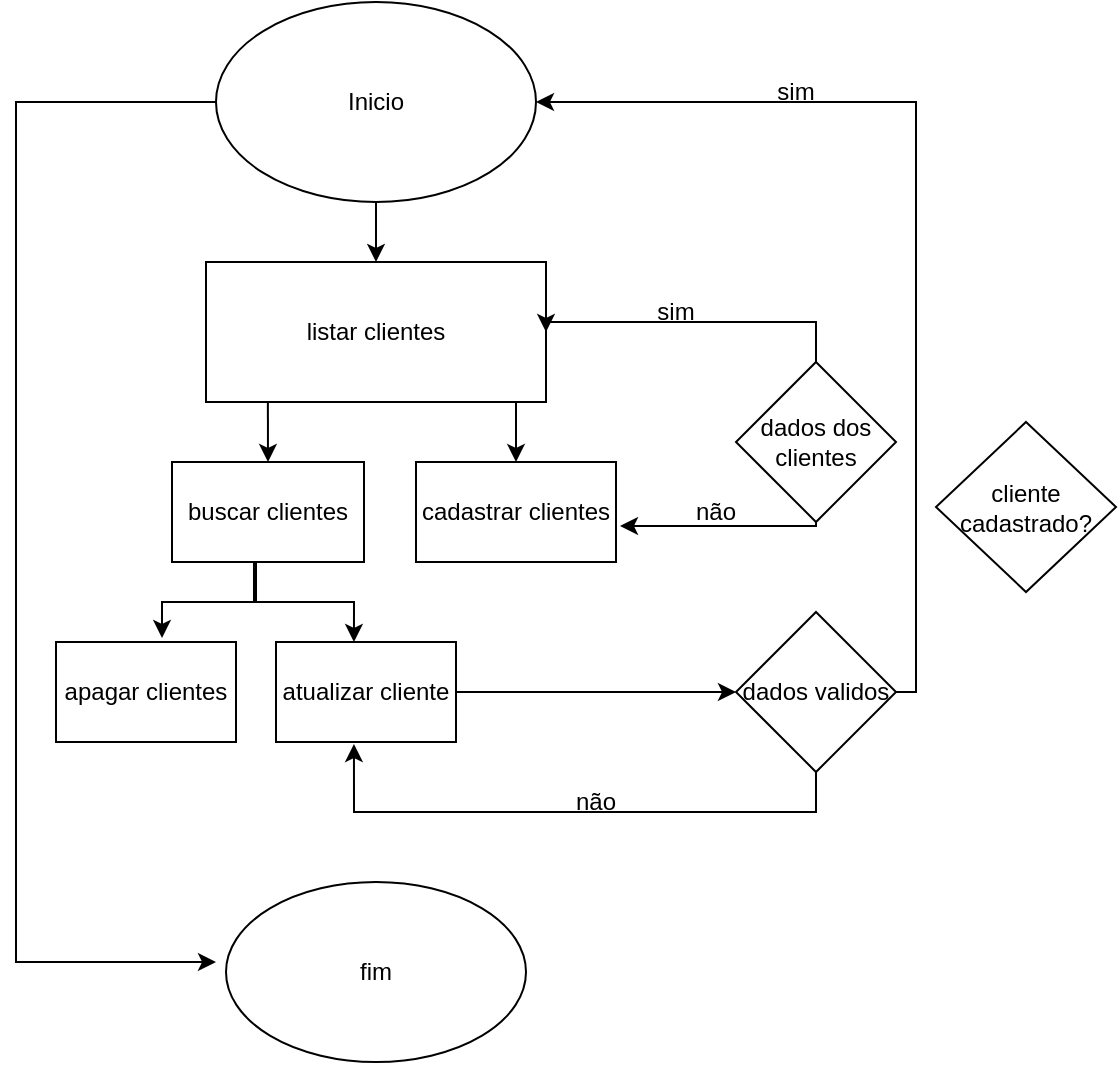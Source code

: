 <mxfile version="24.4.9" type="device">
  <diagram name="Página-1" id="bd7n4HNcG-KMOQsnrsHl">
    <mxGraphModel dx="1434" dy="782" grid="1" gridSize="10" guides="1" tooltips="1" connect="1" arrows="1" fold="1" page="1" pageScale="1" pageWidth="827" pageHeight="1169" math="0" shadow="0">
      <root>
        <mxCell id="0" />
        <mxCell id="1" parent="0" />
        <mxCell id="y2mq0qmIcULg0XTEGBko-9" value="" style="edgeStyle=orthogonalEdgeStyle;rounded=0;orthogonalLoop=1;jettySize=auto;html=1;" parent="1" source="y2mq0qmIcULg0XTEGBko-1" target="y2mq0qmIcULg0XTEGBko-2" edge="1">
          <mxGeometry relative="1" as="geometry" />
        </mxCell>
        <mxCell id="y2mq0qmIcULg0XTEGBko-29" style="edgeStyle=orthogonalEdgeStyle;rounded=0;orthogonalLoop=1;jettySize=auto;html=1;" parent="1" source="y2mq0qmIcULg0XTEGBko-1" edge="1">
          <mxGeometry relative="1" as="geometry">
            <mxPoint x="340" y="580" as="targetPoint" />
            <Array as="points">
              <mxPoint x="240" y="150" />
              <mxPoint x="240" y="580" />
            </Array>
          </mxGeometry>
        </mxCell>
        <mxCell id="y2mq0qmIcULg0XTEGBko-1" value="Inicio" style="ellipse;whiteSpace=wrap;html=1;" parent="1" vertex="1">
          <mxGeometry x="340" y="100" width="160" height="100" as="geometry" />
        </mxCell>
        <mxCell id="y2mq0qmIcULg0XTEGBko-11" value="" style="edgeStyle=orthogonalEdgeStyle;rounded=0;orthogonalLoop=1;jettySize=auto;html=1;" parent="1" source="y2mq0qmIcULg0XTEGBko-2" target="y2mq0qmIcULg0XTEGBko-4" edge="1">
          <mxGeometry relative="1" as="geometry">
            <Array as="points">
              <mxPoint x="490" y="310" />
              <mxPoint x="490" y="310" />
            </Array>
          </mxGeometry>
        </mxCell>
        <mxCell id="y2mq0qmIcULg0XTEGBko-13" value="" style="edgeStyle=orthogonalEdgeStyle;rounded=0;orthogonalLoop=1;jettySize=auto;html=1;exitX=0.182;exitY=1;exitDx=0;exitDy=0;exitPerimeter=0;entryX=0.5;entryY=0;entryDx=0;entryDy=0;" parent="1" source="y2mq0qmIcULg0XTEGBko-2" target="y2mq0qmIcULg0XTEGBko-3" edge="1">
          <mxGeometry relative="1" as="geometry">
            <Array as="points" />
          </mxGeometry>
        </mxCell>
        <mxCell id="y2mq0qmIcULg0XTEGBko-2" value="listar clientes" style="rounded=0;whiteSpace=wrap;html=1;" parent="1" vertex="1">
          <mxGeometry x="335" y="230" width="170" height="70" as="geometry" />
        </mxCell>
        <mxCell id="y2mq0qmIcULg0XTEGBko-27" style="edgeStyle=orthogonalEdgeStyle;rounded=0;orthogonalLoop=1;jettySize=auto;html=1;entryX=0.589;entryY=-0.04;entryDx=0;entryDy=0;entryPerimeter=0;" parent="1" target="y2mq0qmIcULg0XTEGBko-5" edge="1">
          <mxGeometry relative="1" as="geometry">
            <mxPoint x="360" y="380" as="sourcePoint" />
            <Array as="points">
              <mxPoint x="360" y="400" />
              <mxPoint x="313" y="400" />
            </Array>
          </mxGeometry>
        </mxCell>
        <mxCell id="y2mq0qmIcULg0XTEGBko-3" value="buscar clientes" style="rounded=0;whiteSpace=wrap;html=1;" parent="1" vertex="1">
          <mxGeometry x="318" y="330" width="96" height="50" as="geometry" />
        </mxCell>
        <mxCell id="y2mq0qmIcULg0XTEGBko-4" value="cadastrar clientes" style="rounded=0;whiteSpace=wrap;html=1;" parent="1" vertex="1">
          <mxGeometry x="440" y="330" width="100" height="50" as="geometry" />
        </mxCell>
        <mxCell id="y2mq0qmIcULg0XTEGBko-5" value="apagar clientes" style="rounded=0;whiteSpace=wrap;html=1;" parent="1" vertex="1">
          <mxGeometry x="260" y="420" width="90" height="50" as="geometry" />
        </mxCell>
        <mxCell id="y2mq0qmIcULg0XTEGBko-23" style="edgeStyle=orthogonalEdgeStyle;rounded=0;orthogonalLoop=1;jettySize=auto;html=1;entryX=0;entryY=0.5;entryDx=0;entryDy=0;" parent="1" source="y2mq0qmIcULg0XTEGBko-6" target="y2mq0qmIcULg0XTEGBko-20" edge="1">
          <mxGeometry relative="1" as="geometry" />
        </mxCell>
        <mxCell id="y2mq0qmIcULg0XTEGBko-6" value="atualizar cliente" style="rounded=0;whiteSpace=wrap;html=1;" parent="1" vertex="1">
          <mxGeometry x="370" y="420" width="90" height="50" as="geometry" />
        </mxCell>
        <mxCell id="y2mq0qmIcULg0XTEGBko-40" style="edgeStyle=orthogonalEdgeStyle;rounded=0;orthogonalLoop=1;jettySize=auto;html=1;entryX=1;entryY=0.5;entryDx=0;entryDy=0;" parent="1" source="y2mq0qmIcULg0XTEGBko-14" target="y2mq0qmIcULg0XTEGBko-2" edge="1">
          <mxGeometry relative="1" as="geometry">
            <Array as="points">
              <mxPoint x="640" y="260" />
              <mxPoint x="505" y="260" />
            </Array>
          </mxGeometry>
        </mxCell>
        <mxCell id="y2mq0qmIcULg0XTEGBko-14" value="dados dos clientes" style="rhombus;whiteSpace=wrap;html=1;" parent="1" vertex="1">
          <mxGeometry x="600" y="280" width="80" height="80" as="geometry" />
        </mxCell>
        <mxCell id="y2mq0qmIcULg0XTEGBko-17" value="sim" style="text;html=1;align=center;verticalAlign=middle;whiteSpace=wrap;rounded=0;" parent="1" vertex="1">
          <mxGeometry x="540" y="240" width="60" height="30" as="geometry" />
        </mxCell>
        <mxCell id="y2mq0qmIcULg0XTEGBko-18" style="edgeStyle=orthogonalEdgeStyle;rounded=0;orthogonalLoop=1;jettySize=auto;html=1;entryX=1.02;entryY=0.64;entryDx=0;entryDy=0;entryPerimeter=0;exitX=0.5;exitY=1;exitDx=0;exitDy=0;" parent="1" source="y2mq0qmIcULg0XTEGBko-14" target="y2mq0qmIcULg0XTEGBko-4" edge="1">
          <mxGeometry relative="1" as="geometry">
            <Array as="points">
              <mxPoint x="640" y="362" />
            </Array>
          </mxGeometry>
        </mxCell>
        <mxCell id="y2mq0qmIcULg0XTEGBko-19" value="não" style="text;html=1;align=center;verticalAlign=middle;whiteSpace=wrap;rounded=0;" parent="1" vertex="1">
          <mxGeometry x="560" y="340" width="60" height="30" as="geometry" />
        </mxCell>
        <mxCell id="y2mq0qmIcULg0XTEGBko-21" style="edgeStyle=orthogonalEdgeStyle;rounded=0;orthogonalLoop=1;jettySize=auto;html=1;entryX=1;entryY=0.5;entryDx=0;entryDy=0;exitX=1;exitY=0.5;exitDx=0;exitDy=0;" parent="1" source="y2mq0qmIcULg0XTEGBko-20" target="y2mq0qmIcULg0XTEGBko-1" edge="1">
          <mxGeometry relative="1" as="geometry">
            <Array as="points">
              <mxPoint x="690" y="445" />
              <mxPoint x="690" y="150" />
            </Array>
          </mxGeometry>
        </mxCell>
        <mxCell id="y2mq0qmIcULg0XTEGBko-20" value="dados validos" style="rhombus;whiteSpace=wrap;html=1;" parent="1" vertex="1">
          <mxGeometry x="600" y="405" width="80" height="80" as="geometry" />
        </mxCell>
        <mxCell id="y2mq0qmIcULg0XTEGBko-22" value="sim" style="text;html=1;align=center;verticalAlign=middle;whiteSpace=wrap;rounded=0;" parent="1" vertex="1">
          <mxGeometry x="600" y="130" width="60" height="30" as="geometry" />
        </mxCell>
        <mxCell id="y2mq0qmIcULg0XTEGBko-24" style="edgeStyle=orthogonalEdgeStyle;rounded=0;orthogonalLoop=1;jettySize=auto;html=1;entryX=0.433;entryY=1.02;entryDx=0;entryDy=0;entryPerimeter=0;exitX=0.5;exitY=1;exitDx=0;exitDy=0;" parent="1" source="y2mq0qmIcULg0XTEGBko-20" target="y2mq0qmIcULg0XTEGBko-6" edge="1">
          <mxGeometry relative="1" as="geometry" />
        </mxCell>
        <mxCell id="y2mq0qmIcULg0XTEGBko-25" value="não" style="text;html=1;align=center;verticalAlign=middle;whiteSpace=wrap;rounded=0;" parent="1" vertex="1">
          <mxGeometry x="500" y="485" width="60" height="30" as="geometry" />
        </mxCell>
        <mxCell id="y2mq0qmIcULg0XTEGBko-26" style="edgeStyle=orthogonalEdgeStyle;rounded=0;orthogonalLoop=1;jettySize=auto;html=1;entryX=0.433;entryY=0;entryDx=0;entryDy=0;entryPerimeter=0;exitX=0.427;exitY=1;exitDx=0;exitDy=0;exitPerimeter=0;" parent="1" source="y2mq0qmIcULg0XTEGBko-3" target="y2mq0qmIcULg0XTEGBko-6" edge="1">
          <mxGeometry relative="1" as="geometry" />
        </mxCell>
        <mxCell id="y2mq0qmIcULg0XTEGBko-28" value="fim" style="ellipse;whiteSpace=wrap;html=1;" parent="1" vertex="1">
          <mxGeometry x="345" y="540" width="150" height="90" as="geometry" />
        </mxCell>
        <mxCell id="y2mq0qmIcULg0XTEGBko-41" value="cliente cadastrado?" style="rhombus;whiteSpace=wrap;html=1;" parent="1" vertex="1">
          <mxGeometry x="700" y="310" width="90" height="85" as="geometry" />
        </mxCell>
      </root>
    </mxGraphModel>
  </diagram>
</mxfile>
